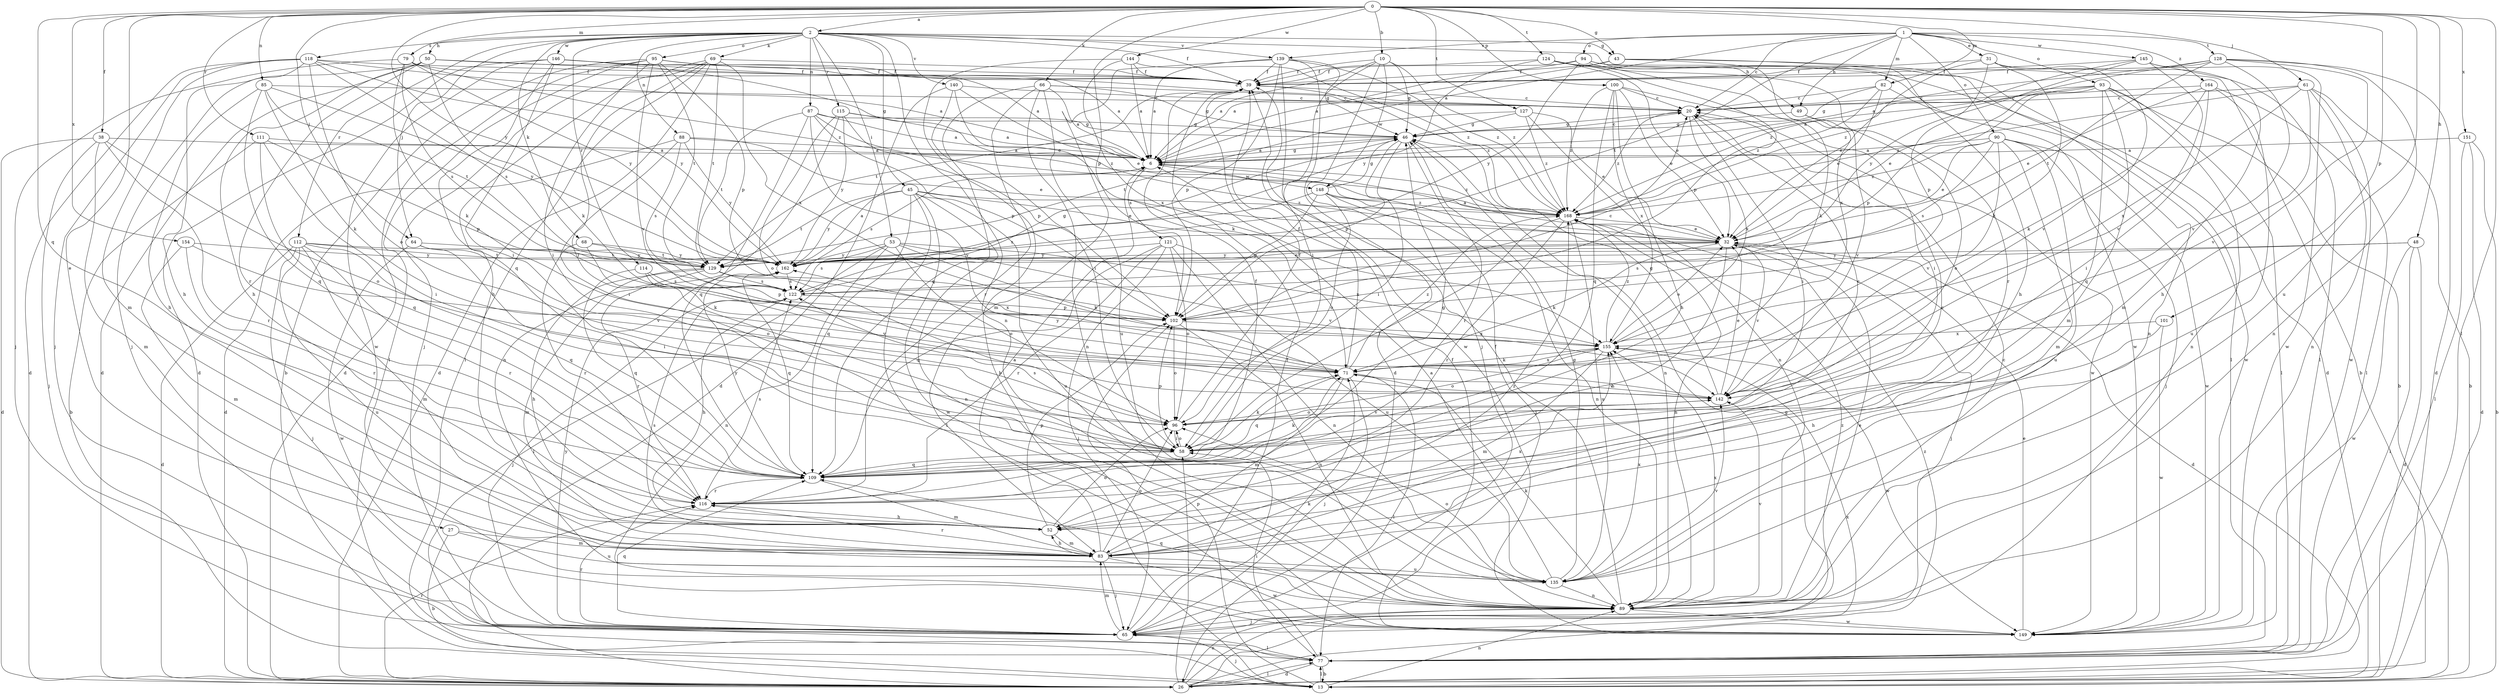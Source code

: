 strict digraph  {
0;
1;
2;
6;
10;
13;
20;
26;
27;
31;
32;
38;
39;
43;
45;
46;
48;
49;
50;
52;
53;
58;
61;
64;
65;
66;
68;
69;
71;
77;
79;
82;
83;
85;
87;
88;
89;
90;
93;
94;
95;
96;
100;
101;
102;
109;
111;
112;
114;
115;
116;
118;
121;
122;
124;
127;
128;
129;
135;
139;
140;
142;
144;
145;
146;
148;
149;
151;
154;
155;
162;
164;
168;
0 -> 2  [label=a];
0 -> 10  [label=b];
0 -> 27  [label=e];
0 -> 38  [label=f];
0 -> 43  [label=g];
0 -> 48  [label=h];
0 -> 61  [label=j];
0 -> 64  [label=j];
0 -> 66  [label=k];
0 -> 77  [label=l];
0 -> 79  [label=m];
0 -> 82  [label=m];
0 -> 85  [label=n];
0 -> 100  [label=p];
0 -> 101  [label=p];
0 -> 102  [label=p];
0 -> 109  [label=q];
0 -> 111  [label=r];
0 -> 124  [label=t];
0 -> 127  [label=t];
0 -> 135  [label=u];
0 -> 144  [label=w];
0 -> 151  [label=x];
0 -> 154  [label=x];
0 -> 162  [label=y];
1 -> 6  [label=a];
1 -> 20  [label=c];
1 -> 31  [label=e];
1 -> 49  [label=h];
1 -> 82  [label=m];
1 -> 90  [label=o];
1 -> 93  [label=o];
1 -> 94  [label=o];
1 -> 128  [label=t];
1 -> 129  [label=t];
1 -> 139  [label=v];
1 -> 145  [label=w];
1 -> 164  [label=z];
2 -> 39  [label=f];
2 -> 43  [label=g];
2 -> 45  [label=g];
2 -> 49  [label=h];
2 -> 50  [label=h];
2 -> 53  [label=i];
2 -> 64  [label=j];
2 -> 68  [label=k];
2 -> 69  [label=k];
2 -> 87  [label=n];
2 -> 88  [label=n];
2 -> 89  [label=n];
2 -> 95  [label=o];
2 -> 112  [label=r];
2 -> 114  [label=r];
2 -> 115  [label=r];
2 -> 118  [label=s];
2 -> 139  [label=v];
2 -> 140  [label=v];
2 -> 146  [label=w];
6 -> 46  [label=g];
6 -> 121  [label=s];
6 -> 122  [label=s];
6 -> 148  [label=w];
6 -> 168  [label=z];
10 -> 6  [label=a];
10 -> 39  [label=f];
10 -> 46  [label=g];
10 -> 58  [label=i];
10 -> 65  [label=j];
10 -> 148  [label=w];
10 -> 168  [label=z];
13 -> 65  [label=j];
13 -> 77  [label=l];
13 -> 89  [label=n];
13 -> 102  [label=p];
20 -> 46  [label=g];
20 -> 58  [label=i];
20 -> 149  [label=w];
20 -> 155  [label=x];
20 -> 168  [label=z];
26 -> 46  [label=g];
26 -> 58  [label=i];
26 -> 77  [label=l];
26 -> 89  [label=n];
26 -> 116  [label=r];
26 -> 155  [label=x];
26 -> 168  [label=z];
27 -> 13  [label=b];
27 -> 83  [label=m];
27 -> 135  [label=u];
31 -> 32  [label=e];
31 -> 39  [label=f];
31 -> 71  [label=k];
31 -> 77  [label=l];
31 -> 102  [label=p];
31 -> 142  [label=v];
32 -> 6  [label=a];
32 -> 26  [label=d];
32 -> 52  [label=h];
32 -> 65  [label=j];
32 -> 71  [label=k];
32 -> 142  [label=v];
32 -> 162  [label=y];
38 -> 6  [label=a];
38 -> 26  [label=d];
38 -> 65  [label=j];
38 -> 83  [label=m];
38 -> 96  [label=o];
38 -> 116  [label=r];
39 -> 20  [label=c];
39 -> 129  [label=t];
39 -> 168  [label=z];
43 -> 6  [label=a];
43 -> 39  [label=f];
43 -> 77  [label=l];
43 -> 89  [label=n];
43 -> 155  [label=x];
45 -> 32  [label=e];
45 -> 77  [label=l];
45 -> 89  [label=n];
45 -> 109  [label=q];
45 -> 129  [label=t];
45 -> 135  [label=u];
45 -> 149  [label=w];
45 -> 162  [label=y];
45 -> 168  [label=z];
46 -> 6  [label=a];
46 -> 20  [label=c];
46 -> 58  [label=i];
46 -> 89  [label=n];
46 -> 102  [label=p];
46 -> 116  [label=r];
48 -> 26  [label=d];
48 -> 77  [label=l];
48 -> 122  [label=s];
48 -> 149  [label=w];
48 -> 162  [label=y];
49 -> 46  [label=g];
49 -> 96  [label=o];
49 -> 142  [label=v];
50 -> 20  [label=c];
50 -> 26  [label=d];
50 -> 39  [label=f];
50 -> 52  [label=h];
50 -> 65  [label=j];
50 -> 71  [label=k];
50 -> 116  [label=r];
52 -> 83  [label=m];
52 -> 96  [label=o];
52 -> 102  [label=p];
53 -> 71  [label=k];
53 -> 77  [label=l];
53 -> 89  [label=n];
53 -> 96  [label=o];
53 -> 122  [label=s];
53 -> 142  [label=v];
53 -> 155  [label=x];
53 -> 162  [label=y];
58 -> 20  [label=c];
58 -> 71  [label=k];
58 -> 96  [label=o];
58 -> 102  [label=p];
58 -> 109  [label=q];
58 -> 122  [label=s];
61 -> 13  [label=b];
61 -> 20  [label=c];
61 -> 89  [label=n];
61 -> 142  [label=v];
61 -> 149  [label=w];
61 -> 155  [label=x];
61 -> 168  [label=z];
64 -> 58  [label=i];
64 -> 96  [label=o];
64 -> 129  [label=t];
64 -> 149  [label=w];
65 -> 39  [label=f];
65 -> 71  [label=k];
65 -> 77  [label=l];
65 -> 83  [label=m];
65 -> 109  [label=q];
65 -> 116  [label=r];
65 -> 162  [label=y];
65 -> 168  [label=z];
66 -> 6  [label=a];
66 -> 20  [label=c];
66 -> 46  [label=g];
66 -> 89  [label=n];
66 -> 109  [label=q];
66 -> 116  [label=r];
66 -> 135  [label=u];
68 -> 71  [label=k];
68 -> 116  [label=r];
68 -> 129  [label=t];
68 -> 162  [label=y];
69 -> 26  [label=d];
69 -> 39  [label=f];
69 -> 52  [label=h];
69 -> 58  [label=i];
69 -> 65  [label=j];
69 -> 77  [label=l];
69 -> 129  [label=t];
69 -> 155  [label=x];
71 -> 39  [label=f];
71 -> 65  [label=j];
71 -> 77  [label=l];
71 -> 83  [label=m];
71 -> 109  [label=q];
71 -> 142  [label=v];
71 -> 155  [label=x];
71 -> 162  [label=y];
71 -> 168  [label=z];
77 -> 13  [label=b];
77 -> 26  [label=d];
77 -> 58  [label=i];
79 -> 39  [label=f];
79 -> 65  [label=j];
79 -> 71  [label=k];
79 -> 122  [label=s];
79 -> 162  [label=y];
79 -> 168  [label=z];
82 -> 20  [label=c];
82 -> 32  [label=e];
82 -> 46  [label=g];
82 -> 149  [label=w];
82 -> 168  [label=z];
83 -> 6  [label=a];
83 -> 52  [label=h];
83 -> 65  [label=j];
83 -> 96  [label=o];
83 -> 116  [label=r];
83 -> 122  [label=s];
83 -> 135  [label=u];
83 -> 149  [label=w];
83 -> 155  [label=x];
83 -> 168  [label=z];
85 -> 20  [label=c];
85 -> 52  [label=h];
85 -> 71  [label=k];
85 -> 109  [label=q];
85 -> 129  [label=t];
85 -> 162  [label=y];
87 -> 6  [label=a];
87 -> 46  [label=g];
87 -> 102  [label=p];
87 -> 109  [label=q];
87 -> 129  [label=t];
87 -> 142  [label=v];
87 -> 168  [label=z];
88 -> 6  [label=a];
88 -> 26  [label=d];
88 -> 32  [label=e];
88 -> 58  [label=i];
88 -> 122  [label=s];
88 -> 162  [label=y];
89 -> 20  [label=c];
89 -> 32  [label=e];
89 -> 39  [label=f];
89 -> 65  [label=j];
89 -> 71  [label=k];
89 -> 109  [label=q];
89 -> 142  [label=v];
89 -> 149  [label=w];
89 -> 155  [label=x];
90 -> 6  [label=a];
90 -> 32  [label=e];
90 -> 65  [label=j];
90 -> 83  [label=m];
90 -> 122  [label=s];
90 -> 135  [label=u];
90 -> 142  [label=v];
90 -> 149  [label=w];
90 -> 168  [label=z];
93 -> 6  [label=a];
93 -> 13  [label=b];
93 -> 20  [label=c];
93 -> 32  [label=e];
93 -> 77  [label=l];
93 -> 83  [label=m];
93 -> 89  [label=n];
93 -> 102  [label=p];
93 -> 109  [label=q];
94 -> 6  [label=a];
94 -> 13  [label=b];
94 -> 39  [label=f];
94 -> 52  [label=h];
94 -> 71  [label=k];
94 -> 162  [label=y];
95 -> 6  [label=a];
95 -> 13  [label=b];
95 -> 26  [label=d];
95 -> 39  [label=f];
95 -> 58  [label=i];
95 -> 77  [label=l];
95 -> 102  [label=p];
95 -> 129  [label=t];
95 -> 142  [label=v];
96 -> 39  [label=f];
96 -> 58  [label=i];
96 -> 142  [label=v];
100 -> 20  [label=c];
100 -> 32  [label=e];
100 -> 52  [label=h];
100 -> 58  [label=i];
100 -> 109  [label=q];
100 -> 155  [label=x];
100 -> 168  [label=z];
101 -> 52  [label=h];
101 -> 149  [label=w];
101 -> 155  [label=x];
102 -> 20  [label=c];
102 -> 89  [label=n];
102 -> 96  [label=o];
102 -> 155  [label=x];
109 -> 39  [label=f];
109 -> 46  [label=g];
109 -> 71  [label=k];
109 -> 83  [label=m];
109 -> 116  [label=r];
109 -> 162  [label=y];
111 -> 6  [label=a];
111 -> 13  [label=b];
111 -> 58  [label=i];
111 -> 102  [label=p];
111 -> 109  [label=q];
112 -> 26  [label=d];
112 -> 65  [label=j];
112 -> 83  [label=m];
112 -> 109  [label=q];
112 -> 116  [label=r];
112 -> 129  [label=t];
112 -> 135  [label=u];
112 -> 162  [label=y];
114 -> 102  [label=p];
114 -> 109  [label=q];
114 -> 122  [label=s];
114 -> 142  [label=v];
115 -> 6  [label=a];
115 -> 46  [label=g];
115 -> 89  [label=n];
115 -> 96  [label=o];
115 -> 102  [label=p];
115 -> 162  [label=y];
116 -> 20  [label=c];
116 -> 52  [label=h];
116 -> 122  [label=s];
118 -> 6  [label=a];
118 -> 26  [label=d];
118 -> 39  [label=f];
118 -> 52  [label=h];
118 -> 65  [label=j];
118 -> 83  [label=m];
118 -> 96  [label=o];
118 -> 122  [label=s];
118 -> 162  [label=y];
121 -> 65  [label=j];
121 -> 89  [label=n];
121 -> 96  [label=o];
121 -> 109  [label=q];
121 -> 116  [label=r];
121 -> 135  [label=u];
121 -> 162  [label=y];
122 -> 46  [label=g];
122 -> 52  [label=h];
122 -> 65  [label=j];
122 -> 102  [label=p];
124 -> 26  [label=d];
124 -> 32  [label=e];
124 -> 39  [label=f];
124 -> 102  [label=p];
124 -> 116  [label=r];
124 -> 149  [label=w];
124 -> 162  [label=y];
127 -> 32  [label=e];
127 -> 46  [label=g];
127 -> 89  [label=n];
127 -> 129  [label=t];
127 -> 168  [label=z];
128 -> 6  [label=a];
128 -> 26  [label=d];
128 -> 39  [label=f];
128 -> 52  [label=h];
128 -> 89  [label=n];
128 -> 129  [label=t];
128 -> 142  [label=v];
128 -> 168  [label=z];
129 -> 52  [label=h];
129 -> 83  [label=m];
129 -> 116  [label=r];
129 -> 122  [label=s];
129 -> 155  [label=x];
135 -> 6  [label=a];
135 -> 46  [label=g];
135 -> 89  [label=n];
135 -> 96  [label=o];
135 -> 142  [label=v];
135 -> 155  [label=x];
139 -> 6  [label=a];
139 -> 26  [label=d];
139 -> 39  [label=f];
139 -> 46  [label=g];
139 -> 83  [label=m];
139 -> 102  [label=p];
139 -> 149  [label=w];
139 -> 168  [label=z];
140 -> 20  [label=c];
140 -> 26  [label=d];
140 -> 32  [label=e];
140 -> 58  [label=i];
140 -> 71  [label=k];
142 -> 32  [label=e];
142 -> 46  [label=g];
142 -> 96  [label=o];
144 -> 6  [label=a];
144 -> 13  [label=b];
144 -> 39  [label=f];
144 -> 155  [label=x];
144 -> 168  [label=z];
145 -> 39  [label=f];
145 -> 83  [label=m];
145 -> 142  [label=v];
145 -> 149  [label=w];
145 -> 162  [label=y];
145 -> 168  [label=z];
146 -> 6  [label=a];
146 -> 26  [label=d];
146 -> 32  [label=e];
146 -> 39  [label=f];
146 -> 58  [label=i];
146 -> 109  [label=q];
146 -> 149  [label=w];
148 -> 46  [label=g];
148 -> 65  [label=j];
148 -> 89  [label=n];
148 -> 96  [label=o];
148 -> 102  [label=p];
148 -> 122  [label=s];
148 -> 168  [label=z];
149 -> 32  [label=e];
149 -> 39  [label=f];
151 -> 6  [label=a];
151 -> 13  [label=b];
151 -> 26  [label=d];
151 -> 77  [label=l];
154 -> 83  [label=m];
154 -> 116  [label=r];
154 -> 142  [label=v];
154 -> 162  [label=y];
155 -> 32  [label=e];
155 -> 71  [label=k];
155 -> 83  [label=m];
155 -> 96  [label=o];
155 -> 149  [label=w];
155 -> 168  [label=z];
162 -> 6  [label=a];
162 -> 32  [label=e];
162 -> 109  [label=q];
162 -> 122  [label=s];
164 -> 20  [label=c];
164 -> 32  [label=e];
164 -> 58  [label=i];
164 -> 71  [label=k];
164 -> 77  [label=l];
164 -> 135  [label=u];
168 -> 32  [label=e];
168 -> 58  [label=i];
168 -> 89  [label=n];
168 -> 116  [label=r];
168 -> 135  [label=u];
}
